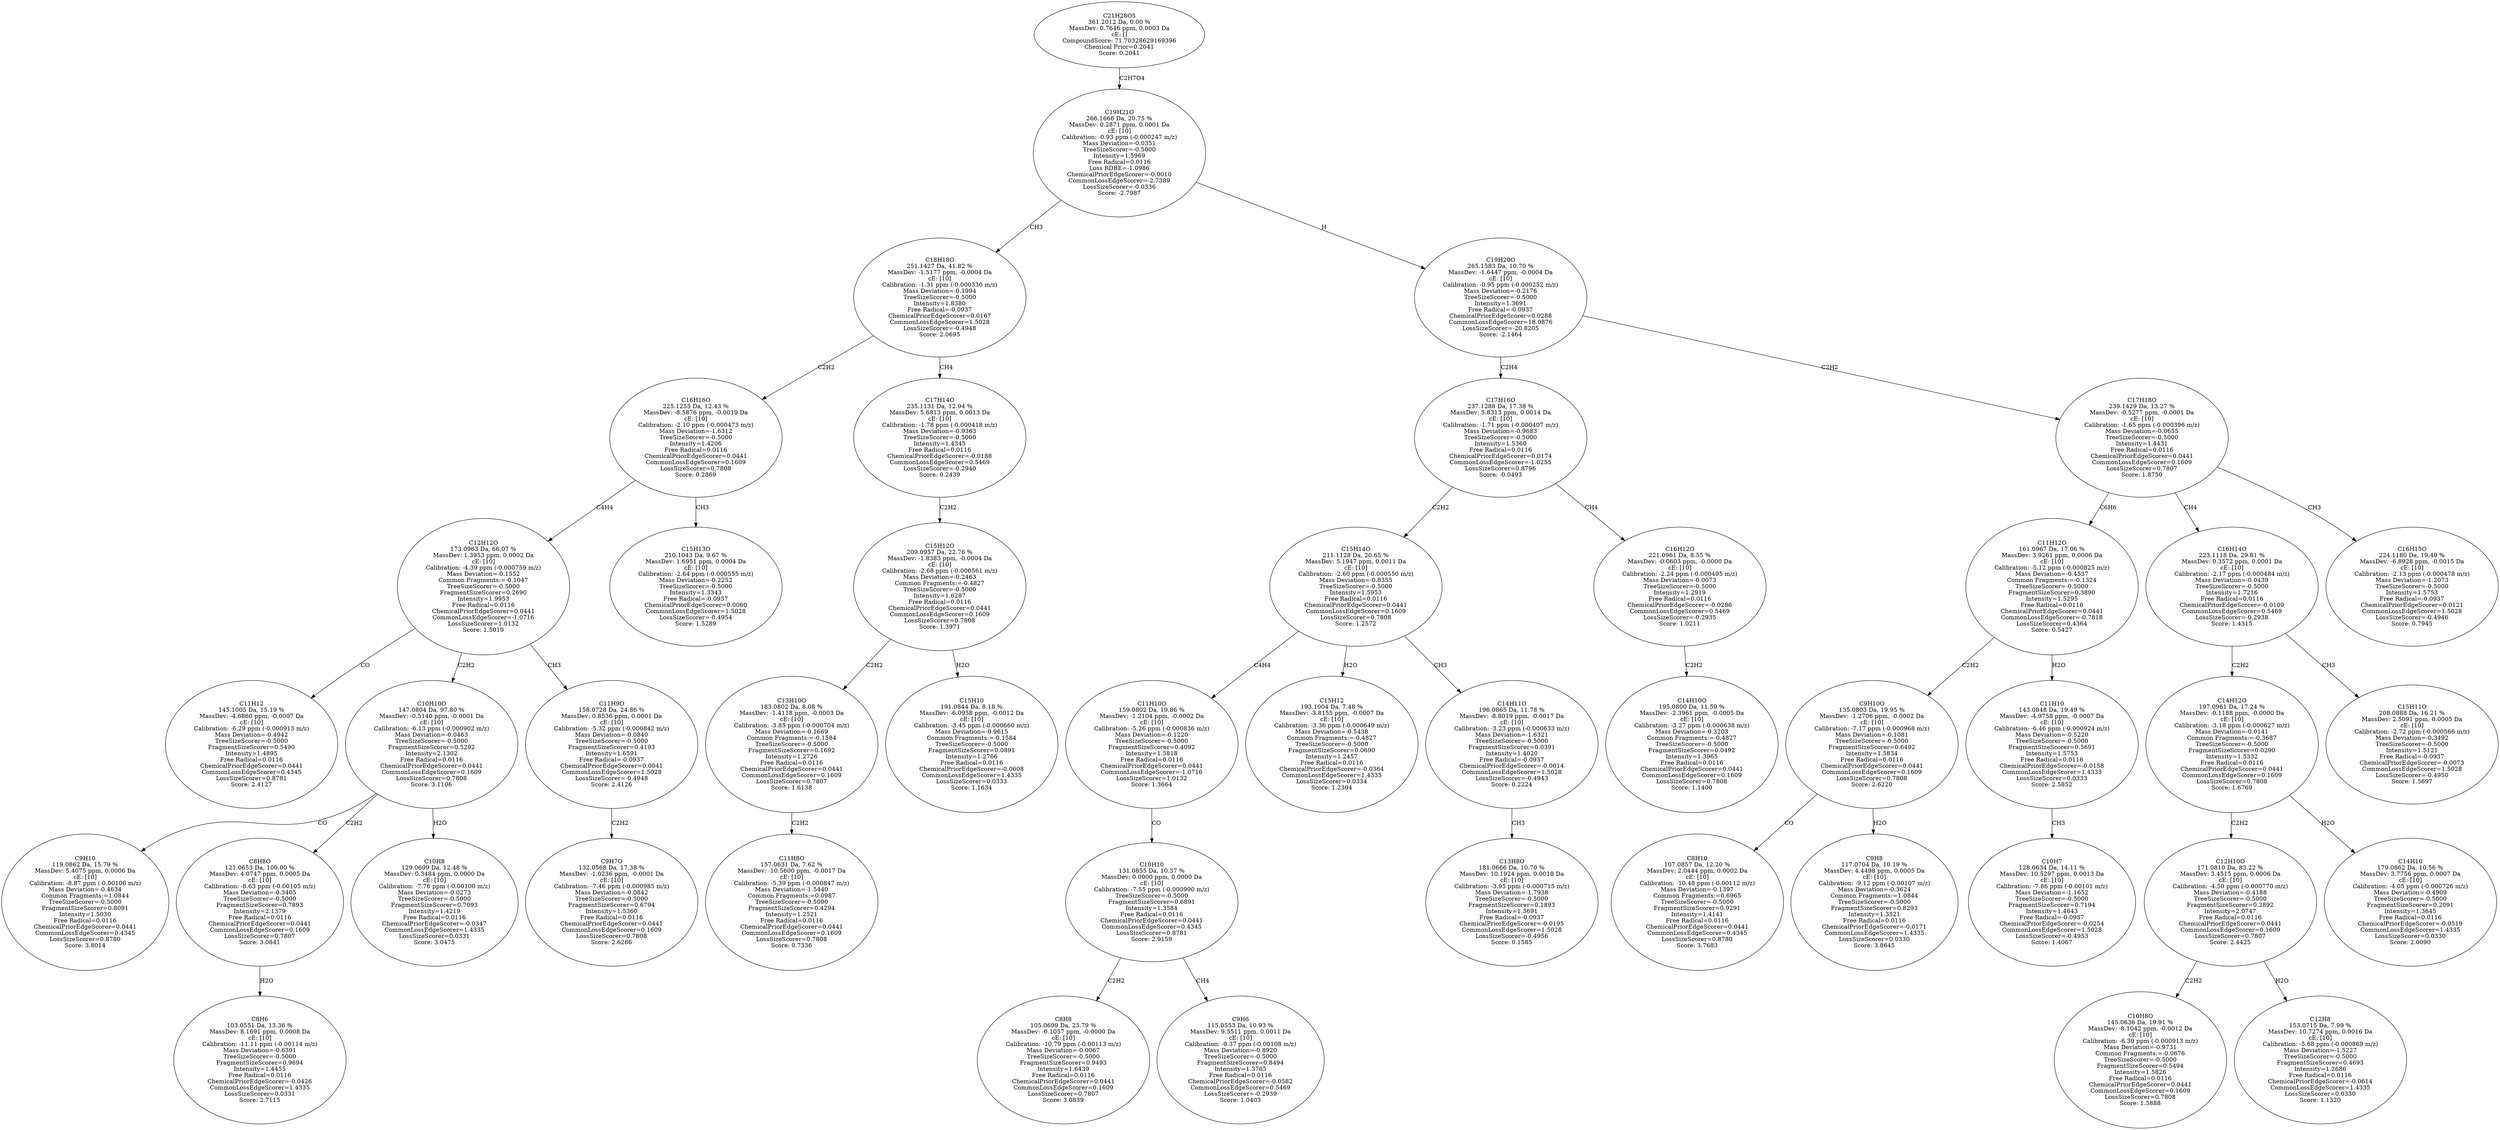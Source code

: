 strict digraph {
v1 [label="C11H12\n145.1005 Da, 15.19 %\nMassDev: -4.6860 ppm, -0.0007 Da\ncE: [10]\nCalibration: -6.29 ppm (-0.000913 m/z)\nMass Deviation=-0.4942\nTreeSizeScorer=-0.5000\nFragmentSizeScorer=0.5490\nIntensity=1.4895\nFree Radical=0.0116\nChemicalPriorEdgeScorer=0.0441\nCommonLossEdgeScorer=0.4345\nLossSizeScorer=0.8781\nScore: 2.4127"];
v2 [label="C9H10\n119.0862 Da, 15.79 %\nMassDev: 5.4075 ppm, 0.0006 Da\ncE: [10]\nCalibration: -8.87 ppm (-0.00106 m/z)\nMass Deviation=-0.4634\nCommon Fragments:=1.0844\nTreeSizeScorer=-0.5000\nFragmentSizeScorer=0.8091\nIntensity=1.5030\nFree Radical=0.0116\nChemicalPriorEdgeScorer=0.0441\nCommonLossEdgeScorer=0.4345\nLossSizeScorer=0.8780\nScore: 3.8014"];
v3 [label="C8H6\n103.0551 Da, 13.36 %\nMassDev: 8.1691 ppm, 0.0008 Da\ncE: [10]\nCalibration: -11.11 ppm (-0.00114 m/z)\nMass Deviation=-0.6391\nTreeSizeScorer=-0.5000\nFragmentSizeScorer=0.9694\nIntensity=1.4455\nFree Radical=0.0116\nChemicalPriorEdgeScorer=-0.0426\nCommonLossEdgeScorer=1.4335\nLossSizeScorer=0.0331\nScore: 2.7115"];
v4 [label="C8H8O\n121.0653 Da, 100.00 %\nMassDev: 4.0747 ppm, 0.0005 Da\ncE: [10]\nCalibration: -8.63 ppm (-0.00105 m/z)\nMass Deviation=-0.3405\nTreeSizeScorer=-0.5000\nFragmentSizeScorer=0.7893\nIntensity=2.1379\nFree Radical=0.0116\nChemicalPriorEdgeScorer=0.0441\nCommonLossEdgeScorer=0.1609\nLossSizeScorer=0.7807\nScore: 3.0841"];
v5 [label="C10H8\n129.0699 Da, 12.48 %\nMassDev: 0.3484 ppm, 0.0000 Da\ncE: [10]\nCalibration: -7.76 ppm (-0.00100 m/z)\nMass Deviation=-0.0273\nTreeSizeScorer=-0.5000\nFragmentSizeScorer=0.7093\nIntensity=1.4219\nFree Radical=0.0116\nChemicalPriorEdgeScorer=-0.0347\nCommonLossEdgeScorer=1.4335\nLossSizeScorer=0.0331\nScore: 3.0475"];
v6 [label="C10H10O\n147.0804 Da, 97.80 %\nMassDev: -0.5140 ppm, -0.0001 Da\ncE: [10]\nCalibration: -6.13 ppm (-0.000902 m/z)\nMass Deviation=-0.0463\nTreeSizeScorer=-0.5000\nFragmentSizeScorer=0.5292\nIntensity=2.1302\nFree Radical=0.0116\nChemicalPriorEdgeScorer=0.0441\nCommonLossEdgeScorer=0.1609\nLossSizeScorer=0.7808\nScore: 3.1106"];
v7 [label="C9H7O\n132.0568 Da, 17.38 %\nMassDev: -1.0236 ppm, -0.0001 Da\ncE: [10]\nCalibration: -7.46 ppm (-0.000985 m/z)\nMass Deviation=-0.0842\nTreeSizeScorer=-0.5000\nFragmentSizeScorer=0.6794\nIntensity=1.5360\nFree Radical=0.0116\nChemicalPriorEdgeScorer=0.0441\nCommonLossEdgeScorer=0.1609\nLossSizeScorer=0.7808\nScore: 2.6286"];
v8 [label="C11H9O\n158.0728 Da, 24.86 %\nMassDev: 0.8536 ppm, 0.0001 Da\ncE: [10]\nCalibration: -5.32 ppm (-0.000842 m/z)\nMass Deviation=-0.0840\nTreeSizeScorer=-0.5000\nFragmentSizeScorer=0.4193\nIntensity=1.6591\nFree Radical=-0.0937\nChemicalPriorEdgeScorer=0.0041\nCommonLossEdgeScorer=1.5028\nLossSizeScorer=-0.4948\nScore: 2.4126"];
v9 [label="C12H12O\n173.0963 Da, 66.07 %\nMassDev: 1.3953 ppm, 0.0002 Da\ncE: [10]\nCalibration: -4.39 ppm (-0.000759 m/z)\nMass Deviation=-0.1552\nCommon Fragments:=-0.1047\nTreeSizeScorer=-0.5000\nFragmentSizeScorer=0.2690\nIntensity=1.9953\nFree Radical=0.0116\nChemicalPriorEdgeScorer=0.0441\nCommonLossEdgeScorer=-1.0716\nLossSizeScorer=1.0132\nScore: 1.5019"];
v10 [label="C15H13O\n210.1043 Da, 9.67 %\nMassDev: 1.6951 ppm, 0.0004 Da\ncE: [10]\nCalibration: -2.64 ppm (-0.000555 m/z)\nMass Deviation=-0.2252\nTreeSizeScorer=-0.5000\nIntensity=1.3343\nFree Radical=-0.0937\nChemicalPriorEdgeScorer=0.0060\nCommonLossEdgeScorer=1.5028\nLossSizeScorer=-0.4954\nScore: 1.5289"];
v11 [label="C16H16O\n225.1255 Da, 12.43 %\nMassDev: -8.5876 ppm, -0.0019 Da\ncE: [10]\nCalibration: -2.10 ppm (-0.000473 m/z)\nMass Deviation=-1.6312\nTreeSizeScorer=-0.5000\nIntensity=1.4206\nFree Radical=0.0116\nChemicalPriorEdgeScorer=0.0441\nCommonLossEdgeScorer=0.1609\nLossSizeScorer=0.7808\nScore: 0.2869"];
v12 [label="C11H8O\n157.0631 Da, 7.62 %\nMassDev: -10.5600 ppm, -0.0017 Da\ncE: [10]\nCalibration: -5.39 ppm (-0.000847 m/z)\nMass Deviation=-1.5440\nCommon Fragments:=0.0987\nTreeSizeScorer=-0.5000\nFragmentSizeScorer=0.4294\nIntensity=1.2521\nFree Radical=0.0116\nChemicalPriorEdgeScorer=0.0441\nCommonLossEdgeScorer=0.1609\nLossSizeScorer=0.7808\nScore: 0.7336"];
v13 [label="C13H10O\n183.0802 Da, 8.08 %\nMassDev: -1.4118 ppm, -0.0003 Da\ncE: [10]\nCalibration: -3.85 ppm (-0.000704 m/z)\nMass Deviation=-0.1669\nCommon Fragments:=-0.1584\nTreeSizeScorer=-0.5000\nFragmentSizeScorer=0.1692\nIntensity=1.2726\nFree Radical=0.0116\nChemicalPriorEdgeScorer=0.0441\nCommonLossEdgeScorer=0.1609\nLossSizeScorer=0.7807\nScore: 1.6138"];
v14 [label="C15H10\n191.0844 Da, 8.18 %\nMassDev: -6.0958 ppm, -0.0012 Da\ncE: [10]\nCalibration: -3.45 ppm (-0.000660 m/z)\nMass Deviation=-0.9615\nCommon Fragments:=-0.1584\nTreeSizeScorer=-0.5000\nFragmentSizeScorer=0.0891\nIntensity=1.2766\nFree Radical=0.0116\nChemicalPriorEdgeScorer=-0.0608\nCommonLossEdgeScorer=1.4335\nLossSizeScorer=0.0333\nScore: 1.1634"];
v15 [label="C15H12O\n209.0957 Da, 22.76 %\nMassDev: -1.8383 ppm, -0.0004 Da\ncE: [10]\nCalibration: -2.68 ppm (-0.000561 m/z)\nMass Deviation=-0.2463\nCommon Fragments:=-0.4827\nTreeSizeScorer=-0.5000\nIntensity=1.6287\nFree Radical=0.0116\nChemicalPriorEdgeScorer=0.0441\nCommonLossEdgeScorer=0.1609\nLossSizeScorer=0.7808\nScore: 1.3971"];
v16 [label="C17H14O\n235.1131 Da, 12.94 %\nMassDev: 5.6813 ppm, 0.0013 Da\ncE: [10]\nCalibration: -1.78 ppm (-0.000418 m/z)\nMass Deviation=-0.9363\nTreeSizeScorer=-0.5000\nIntensity=1.4345\nFree Radical=0.0116\nChemicalPriorEdgeScorer=-0.0188\nCommonLossEdgeScorer=0.5469\nLossSizeScorer=-0.2940\nScore: 0.2439"];
v17 [label="C18H18O\n251.1427 Da, 41.82 %\nMassDev: -1.5177 ppm, -0.0004 Da\ncE: [10]\nCalibration: -1.31 ppm (-0.000330 m/z)\nMass Deviation=-0.1994\nTreeSizeScorer=-0.5000\nIntensity=1.8380\nFree Radical=-0.0937\nChemicalPriorEdgeScorer=0.0167\nCommonLossEdgeScorer=1.5028\nLossSizeScorer=-0.4948\nScore: 2.0695"];
v18 [label="C8H8\n105.0699 Da, 23.79 %\nMassDev: -0.1057 ppm, -0.0000 Da\ncE: [10]\nCalibration: -10.79 ppm (-0.00113 m/z)\nMass Deviation=-0.0067\nTreeSizeScorer=-0.5000\nFragmentSizeScorer=0.9493\nIntensity=1.6439\nFree Radical=0.0116\nChemicalPriorEdgeScorer=0.0441\nCommonLossEdgeScorer=0.1609\nLossSizeScorer=0.7807\nScore: 3.0839"];
v19 [label="C9H6\n115.0553 Da, 10.93 %\nMassDev: 9.5511 ppm, 0.0011 Da\ncE: [10]\nCalibration: -9.37 ppm (-0.00108 m/z)\nMass Deviation=-0.8920\nTreeSizeScorer=-0.5000\nFragmentSizeScorer=0.8494\nIntensity=1.3765\nFree Radical=0.0116\nChemicalPriorEdgeScorer=-0.0582\nCommonLossEdgeScorer=0.5469\nLossSizeScorer=-0.2939\nScore: 1.0403"];
v20 [label="C10H10\n131.0855 Da, 10.37 %\nMassDev: 0.0000 ppm, 0.0000 Da\ncE: [10]\nCalibration: -7.55 ppm (-0.000990 m/z)\nTreeSizeScorer=-0.5000\nFragmentSizeScorer=0.6891\nIntensity=1.3584\nFree Radical=0.0116\nChemicalPriorEdgeScorer=0.0441\nCommonLossEdgeScorer=0.4345\nLossSizeScorer=0.8781\nScore: 2.9159"];
v21 [label="C11H10O\n159.0802 Da, 19.86 %\nMassDev: -1.2104 ppm, -0.0002 Da\ncE: [10]\nCalibration: -5.26 ppm (-0.000836 m/z)\nMass Deviation=-0.1220\nTreeSizeScorer=-0.5000\nFragmentSizeScorer=0.4092\nIntensity=1.5818\nFree Radical=0.0116\nChemicalPriorEdgeScorer=0.0441\nCommonLossEdgeScorer=-1.0716\nLossSizeScorer=1.0132\nScore: 1.3664"];
v22 [label="C15H12\n193.1004 Da, 7.48 %\nMassDev: -3.8155 ppm, -0.0007 Da\ncE: [10]\nCalibration: -3.36 ppm (-0.000649 m/z)\nMass Deviation=-0.5438\nCommon Fragments:=-0.4827\nTreeSizeScorer=-0.5000\nFragmentSizeScorer=0.0690\nIntensity=1.2457\nFree Radical=0.0116\nChemicalPriorEdgeScorer=-0.0364\nCommonLossEdgeScorer=1.4335\nLossSizeScorer=0.0334\nScore: 1.2304"];
v23 [label="C13H8O\n181.0666 Da, 10.70 %\nMassDev: 10.1924 ppm, 0.0018 Da\ncE: [10]\nCalibration: -3.95 ppm (-0.000715 m/z)\nMass Deviation=-1.7938\nTreeSizeScorer=-0.5000\nFragmentSizeScorer=0.1893\nIntensity=1.3691\nFree Radical=-0.0937\nChemicalPriorEdgeScorer=-0.0195\nCommonLossEdgeScorer=1.5028\nLossSizeScorer=-0.4956\nScore: 0.1585"];
v24 [label="C14H11O\n196.0865 Da, 11.78 %\nMassDev: -8.8019 ppm, -0.0017 Da\ncE: [10]\nCalibration: -3.23 ppm (-0.000633 m/z)\nMass Deviation=-1.6321\nTreeSizeScorer=-0.5000\nFragmentSizeScorer=0.0391\nIntensity=1.4020\nFree Radical=-0.0937\nChemicalPriorEdgeScorer=-0.0014\nCommonLossEdgeScorer=1.5028\nLossSizeScorer=-0.4943\nScore: 0.2224"];
v25 [label="C15H14O\n211.1128 Da, 20.65 %\nMassDev: 5.1947 ppm, 0.0011 Da\ncE: [10]\nCalibration: -2.60 ppm (-0.000550 m/z)\nMass Deviation=-0.8355\nTreeSizeScorer=-0.5000\nIntensity=1.5953\nFree Radical=0.0116\nChemicalPriorEdgeScorer=0.0441\nCommonLossEdgeScorer=0.1609\nLossSizeScorer=0.7808\nScore: 1.2572"];
v26 [label="C14H10O\n195.0800 Da, 11.59 %\nMassDev: -2.3961 ppm, -0.0005 Da\ncE: [10]\nCalibration: -3.27 ppm (-0.000638 m/z)\nMass Deviation=-0.3203\nCommon Fragments:=-0.4827\nTreeSizeScorer=-0.5000\nFragmentSizeScorer=0.0492\nIntensity=1.3965\nFree Radical=0.0116\nChemicalPriorEdgeScorer=0.0441\nCommonLossEdgeScorer=0.1609\nLossSizeScorer=0.7808\nScore: 1.1400"];
v27 [label="C16H12O\n221.0961 Da, 8.55 %\nMassDev: -0.0603 ppm, -0.0000 Da\ncE: [10]\nCalibration: -2.24 ppm (-0.000495 m/z)\nMass Deviation=-0.0073\nTreeSizeScorer=-0.5000\nIntensity=1.2919\nFree Radical=0.0116\nChemicalPriorEdgeScorer=-0.0286\nCommonLossEdgeScorer=0.5469\nLossSizeScorer=-0.2935\nScore: 1.0211"];
v28 [label="C17H16O\n237.1288 Da, 17.38 %\nMassDev: 5.8313 ppm, 0.0014 Da\ncE: [10]\nCalibration: -1.71 ppm (-0.000407 m/z)\nMass Deviation=-0.9683\nTreeSizeScorer=-0.5000\nIntensity=1.5360\nFree Radical=0.0116\nChemicalPriorEdgeScorer=0.0174\nCommonLossEdgeScorer=-1.0255\nLossSizeScorer=0.8796\nScore: -0.0493"];
v29 [label="C8H10\n107.0857 Da, 12.20 %\nMassDev: 2.0444 ppm, 0.0002 Da\ncE: [10]\nCalibration: -10.48 ppm (-0.00112 m/z)\nMass Deviation=-0.1397\nCommon Fragments:=0.6965\nTreeSizeScorer=-0.5000\nFragmentSizeScorer=0.9291\nIntensity=1.4141\nFree Radical=0.0116\nChemicalPriorEdgeScorer=0.0441\nCommonLossEdgeScorer=0.4345\nLossSizeScorer=0.8780\nScore: 3.7683"];
v30 [label="C9H8\n117.0704 Da, 10.19 %\nMassDev: 4.4498 ppm, 0.0005 Da\ncE: [10]\nCalibration: -9.12 ppm (-0.00107 m/z)\nMass Deviation=-0.3624\nCommon Fragments:=1.0844\nTreeSizeScorer=-0.5000\nFragmentSizeScorer=0.8293\nIntensity=1.3521\nFree Radical=0.0116\nChemicalPriorEdgeScorer=-0.0171\nCommonLossEdgeScorer=1.4335\nLossSizeScorer=0.0330\nScore: 3.8645"];
v31 [label="C9H10O\n135.0803 Da, 19.95 %\nMassDev: -1.2706 ppm, -0.0002 Da\ncE: [10]\nCalibration: -7.17 ppm (-0.000968 m/z)\nMass Deviation=-0.1081\nTreeSizeScorer=-0.5000\nFragmentSizeScorer=0.6492\nIntensity=1.5834\nFree Radical=0.0116\nChemicalPriorEdgeScorer=0.0441\nCommonLossEdgeScorer=0.1609\nLossSizeScorer=0.7808\nScore: 2.6220"];
v32 [label="C10H7\n128.0634 Da, 14.11 %\nMassDev: 10.5297 ppm, 0.0013 Da\ncE: [10]\nCalibration: -7.86 ppm (-0.00101 m/z)\nMass Deviation=-1.1652\nTreeSizeScorer=-0.5000\nFragmentSizeScorer=0.7194\nIntensity=1.4643\nFree Radical=-0.0937\nChemicalPriorEdgeScorer=-0.0254\nCommonLossEdgeScorer=1.5028\nLossSizeScorer=-0.4953\nScore: 1.4067"];
v33 [label="C11H10\n143.0848 Da, 19.49 %\nMassDev: -4.9758 ppm, -0.0007 Da\ncE: [10]\nCalibration: -6.46 ppm (-0.000924 m/z)\nMass Deviation=-0.5220\nTreeSizeScorer=-0.5000\nFragmentSizeScorer=0.5691\nIntensity=1.5753\nFree Radical=0.0116\nChemicalPriorEdgeScorer=-0.0158\nCommonLossEdgeScorer=1.4335\nLossSizeScorer=0.0333\nScore: 2.5852"];
v34 [label="C11H12O\n161.0967 Da, 17.06 %\nMassDev: 3.9261 ppm, 0.0006 Da\ncE: [10]\nCalibration: -5.12 ppm (-0.000825 m/z)\nMass Deviation=-0.4537\nCommon Fragments:=-0.1324\nTreeSizeScorer=-0.5000\nFragmentSizeScorer=0.3890\nIntensity=1.5295\nFree Radical=0.0116\nChemicalPriorEdgeScorer=0.0441\nCommonLossEdgeScorer=-0.7818\nLossSizeScorer=0.4364\nScore: 0.5427"];
v35 [label="C10H8O\n145.0636 Da, 19.91 %\nMassDev: -8.1042 ppm, -0.0012 Da\ncE: [10]\nCalibration: -6.30 ppm (-0.000913 m/z)\nMass Deviation=-0.9731\nCommon Fragments:=-0.0676\nTreeSizeScorer=-0.5000\nFragmentSizeScorer=0.5494\nIntensity=1.5826\nFree Radical=0.0116\nChemicalPriorEdgeScorer=0.0441\nCommonLossEdgeScorer=0.1609\nLossSizeScorer=0.7808\nScore: 1.5888"];
v36 [label="C12H8\n153.0715 Da, 7.99 %\nMassDev: 10.7274 ppm, 0.0016 Da\ncE: [10]\nCalibration: -5.68 ppm (-0.000869 m/z)\nMass Deviation=-1.5227\nTreeSizeScorer=-0.5000\nFragmentSizeScorer=0.4693\nIntensity=1.2686\nFree Radical=0.0116\nChemicalPriorEdgeScorer=-0.0614\nCommonLossEdgeScorer=1.4335\nLossSizeScorer=0.0330\nScore: 1.1320"];
v37 [label="C12H10O\n171.0810 Da, 83.22 %\nMassDev: 3.4515 ppm, 0.0006 Da\ncE: [10]\nCalibration: -4.50 ppm (-0.000770 m/z)\nMass Deviation=-0.4188\nTreeSizeScorer=-0.5000\nFragmentSizeScorer=0.2892\nIntensity=2.0747\nFree Radical=0.0116\nChemicalPriorEdgeScorer=0.0441\nCommonLossEdgeScorer=0.1609\nLossSizeScorer=0.7807\nScore: 2.4425"];
v38 [label="C14H10\n179.0862 Da, 10.56 %\nMassDev: 3.7756 ppm, 0.0007 Da\ncE: [10]\nCalibration: -4.05 ppm (-0.000726 m/z)\nMass Deviation=-0.4909\nTreeSizeScorer=-0.5000\nFragmentSizeScorer=0.2091\nIntensity=1.3645\nFree Radical=0.0116\nChemicalPriorEdgeScorer=-0.0519\nCommonLossEdgeScorer=1.4335\nLossSizeScorer=0.0330\nScore: 2.0090"];
v39 [label="C14H12O\n197.0961 Da, 17.24 %\nMassDev: -0.1188 ppm, -0.0000 Da\ncE: [10]\nCalibration: -3.18 ppm (-0.000627 m/z)\nMass Deviation=-0.0141\nCommon Fragments:=-0.3687\nTreeSizeScorer=-0.5000\nFragmentSizeScorer=0.0290\nIntensity=1.5332\nFree Radical=0.0116\nChemicalPriorEdgeScorer=0.0441\nCommonLossEdgeScorer=0.1609\nLossSizeScorer=0.7808\nScore: 1.6769"];
v40 [label="C15H11O\n208.0888 Da, 16.21 %\nMassDev: 2.5091 ppm, 0.0005 Da\ncE: [10]\nCalibration: -2.72 ppm (-0.000566 m/z)\nMass Deviation=-0.3492\nTreeSizeScorer=-0.5000\nIntensity=1.5121\nFree Radical=-0.0937\nChemicalPriorEdgeScorer=-0.0073\nCommonLossEdgeScorer=1.5028\nLossSizeScorer=-0.4950\nScore: 1.5697"];
v41 [label="C16H14O\n223.1118 Da, 29.81 %\nMassDev: 0.3572 ppm, 0.0001 Da\ncE: [10]\nCalibration: -2.17 ppm (-0.000484 m/z)\nMass Deviation=-0.0439\nTreeSizeScorer=-0.5000\nIntensity=1.7216\nFree Radical=0.0116\nChemicalPriorEdgeScorer=-0.0109\nCommonLossEdgeScorer=0.5469\nLossSizeScorer=-0.2938\nScore: 1.4315"];
v42 [label="C16H15O\n224.1180 Da, 19.49 %\nMassDev: -6.8928 ppm, -0.0015 Da\ncE: [10]\nCalibration: -2.13 ppm (-0.000478 m/z)\nMass Deviation=-1.2073\nTreeSizeScorer=-0.5000\nIntensity=1.5753\nFree Radical=-0.0937\nChemicalPriorEdgeScorer=0.0121\nCommonLossEdgeScorer=1.5028\nLossSizeScorer=-0.4946\nScore: 0.7945"];
v43 [label="C17H18O\n239.1429 Da, 13.27 %\nMassDev: -0.5277 ppm, -0.0001 Da\ncE: [10]\nCalibration: -1.65 ppm (-0.000396 m/z)\nMass Deviation=-0.0655\nTreeSizeScorer=-0.5000\nIntensity=1.4431\nFree Radical=0.0116\nChemicalPriorEdgeScorer=0.0441\nCommonLossEdgeScorer=0.1609\nLossSizeScorer=0.7807\nScore: 1.8750"];
v44 [label="C19H20O\n265.1583 Da, 10.70 %\nMassDev: -1.6447 ppm, -0.0004 Da\ncE: [10]\nCalibration: -0.95 ppm (-0.000252 m/z)\nMass Deviation=-0.2176\nTreeSizeScorer=-0.5000\nIntensity=1.3691\nFree Radical=-0.0937\nChemicalPriorEdgeScorer=0.0288\nCommonLossEdgeScorer=18.0876\nLossSizeScorer=-20.8205\nScore: -2.1464"];
v45 [label="C19H21O\n266.1666 Da, 20.75 %\nMassDev: 0.2871 ppm, 0.0001 Da\ncE: [10]\nCalibration: -0.93 ppm (-0.000247 m/z)\nMass Deviation=-0.0351\nTreeSizeScorer=-0.5000\nIntensity=1.5969\nFree Radical=0.0116\nLoss RDBE=-1.0986\nChemicalPriorEdgeScorer=-0.0010\nCommonLossEdgeScorer=-2.7389\nLossSizeScorer=-0.0336\nScore: -2.7987"];
v46 [label="C21H28O5\n361.2012 Da, 0.00 %\nMassDev: 0.7646 ppm, 0.0003 Da\ncE: []\nCompoundScore: 71.70328629169396\nChemical Prior=0.2041\nScore: 0.2041"];
v9 -> v1 [label="CO"];
v6 -> v2 [label="CO"];
v4 -> v3 [label="H2O"];
v6 -> v4 [label="C2H2"];
v6 -> v5 [label="H2O"];
v9 -> v6 [label="C2H2"];
v8 -> v7 [label="C2H2"];
v9 -> v8 [label="CH3"];
v11 -> v9 [label="C4H4"];
v11 -> v10 [label="CH3"];
v17 -> v11 [label="C2H2"];
v13 -> v12 [label="C2H2"];
v15 -> v13 [label="C2H2"];
v15 -> v14 [label="H2O"];
v16 -> v15 [label="C2H2"];
v17 -> v16 [label="CH4"];
v45 -> v17 [label="CH3"];
v20 -> v18 [label="C2H2"];
v20 -> v19 [label="CH4"];
v21 -> v20 [label="CO"];
v25 -> v21 [label="C4H4"];
v25 -> v22 [label="H2O"];
v24 -> v23 [label="CH3"];
v25 -> v24 [label="CH3"];
v28 -> v25 [label="C2H2"];
v27 -> v26 [label="C2H2"];
v28 -> v27 [label="CH4"];
v44 -> v28 [label="C2H4"];
v31 -> v29 [label="CO"];
v31 -> v30 [label="H2O"];
v34 -> v31 [label="C2H2"];
v33 -> v32 [label="CH3"];
v34 -> v33 [label="H2O"];
v43 -> v34 [label="C6H6"];
v37 -> v35 [label="C2H2"];
v37 -> v36 [label="H2O"];
v39 -> v37 [label="C2H2"];
v39 -> v38 [label="H2O"];
v41 -> v39 [label="C2H2"];
v41 -> v40 [label="CH3"];
v43 -> v41 [label="CH4"];
v43 -> v42 [label="CH3"];
v44 -> v43 [label="C2H2"];
v45 -> v44 [label="H"];
v46 -> v45 [label="C2H7O4"];
}